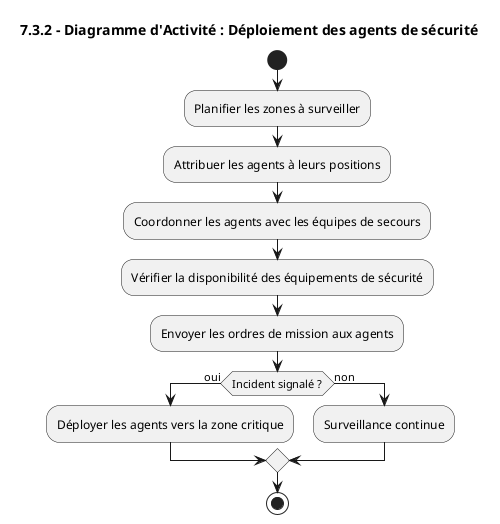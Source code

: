 @startuml
!pragma layout smetana
title 7.3.2 - Diagramme d'Activité : Déploiement des agents de sécurité

start
:Planifier les zones à surveiller;
:Attribuer les agents à leurs positions;
:Coordonner les agents avec les équipes de secours;
:Vérifier la disponibilité des équipements de sécurité;
:Envoyer les ordres de mission aux agents;
if (Incident signalé ?) then (oui)
    :Déployer les agents vers la zone critique;
else (non)
    :Surveillance continue;
endif
stop
@enduml
